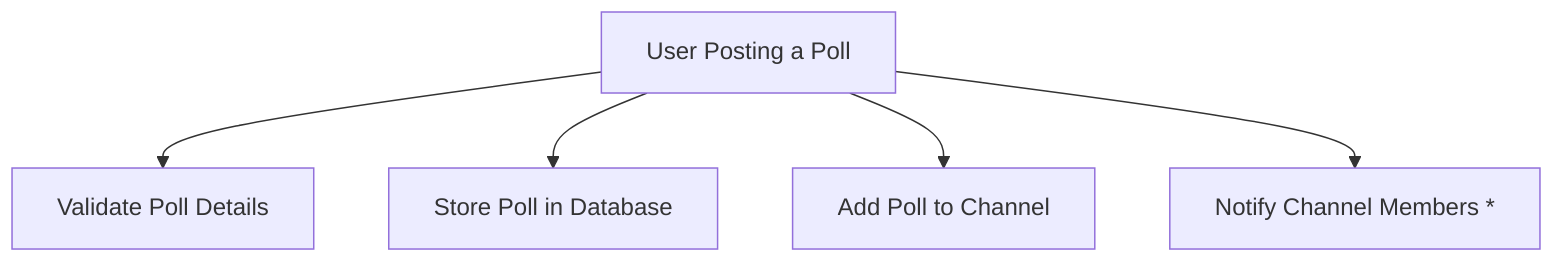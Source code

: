 graph TD
    PostPoll[User Posting a Poll]
    PostPoll --> ValidatePoll[Validate Poll Details]
    PostPoll --> StorePoll[Store Poll in Database]
    PostPoll --> AddPollToChannel[Add Poll to Channel]
    PostPoll --> NotifyMembers[Notify Channel Members *]